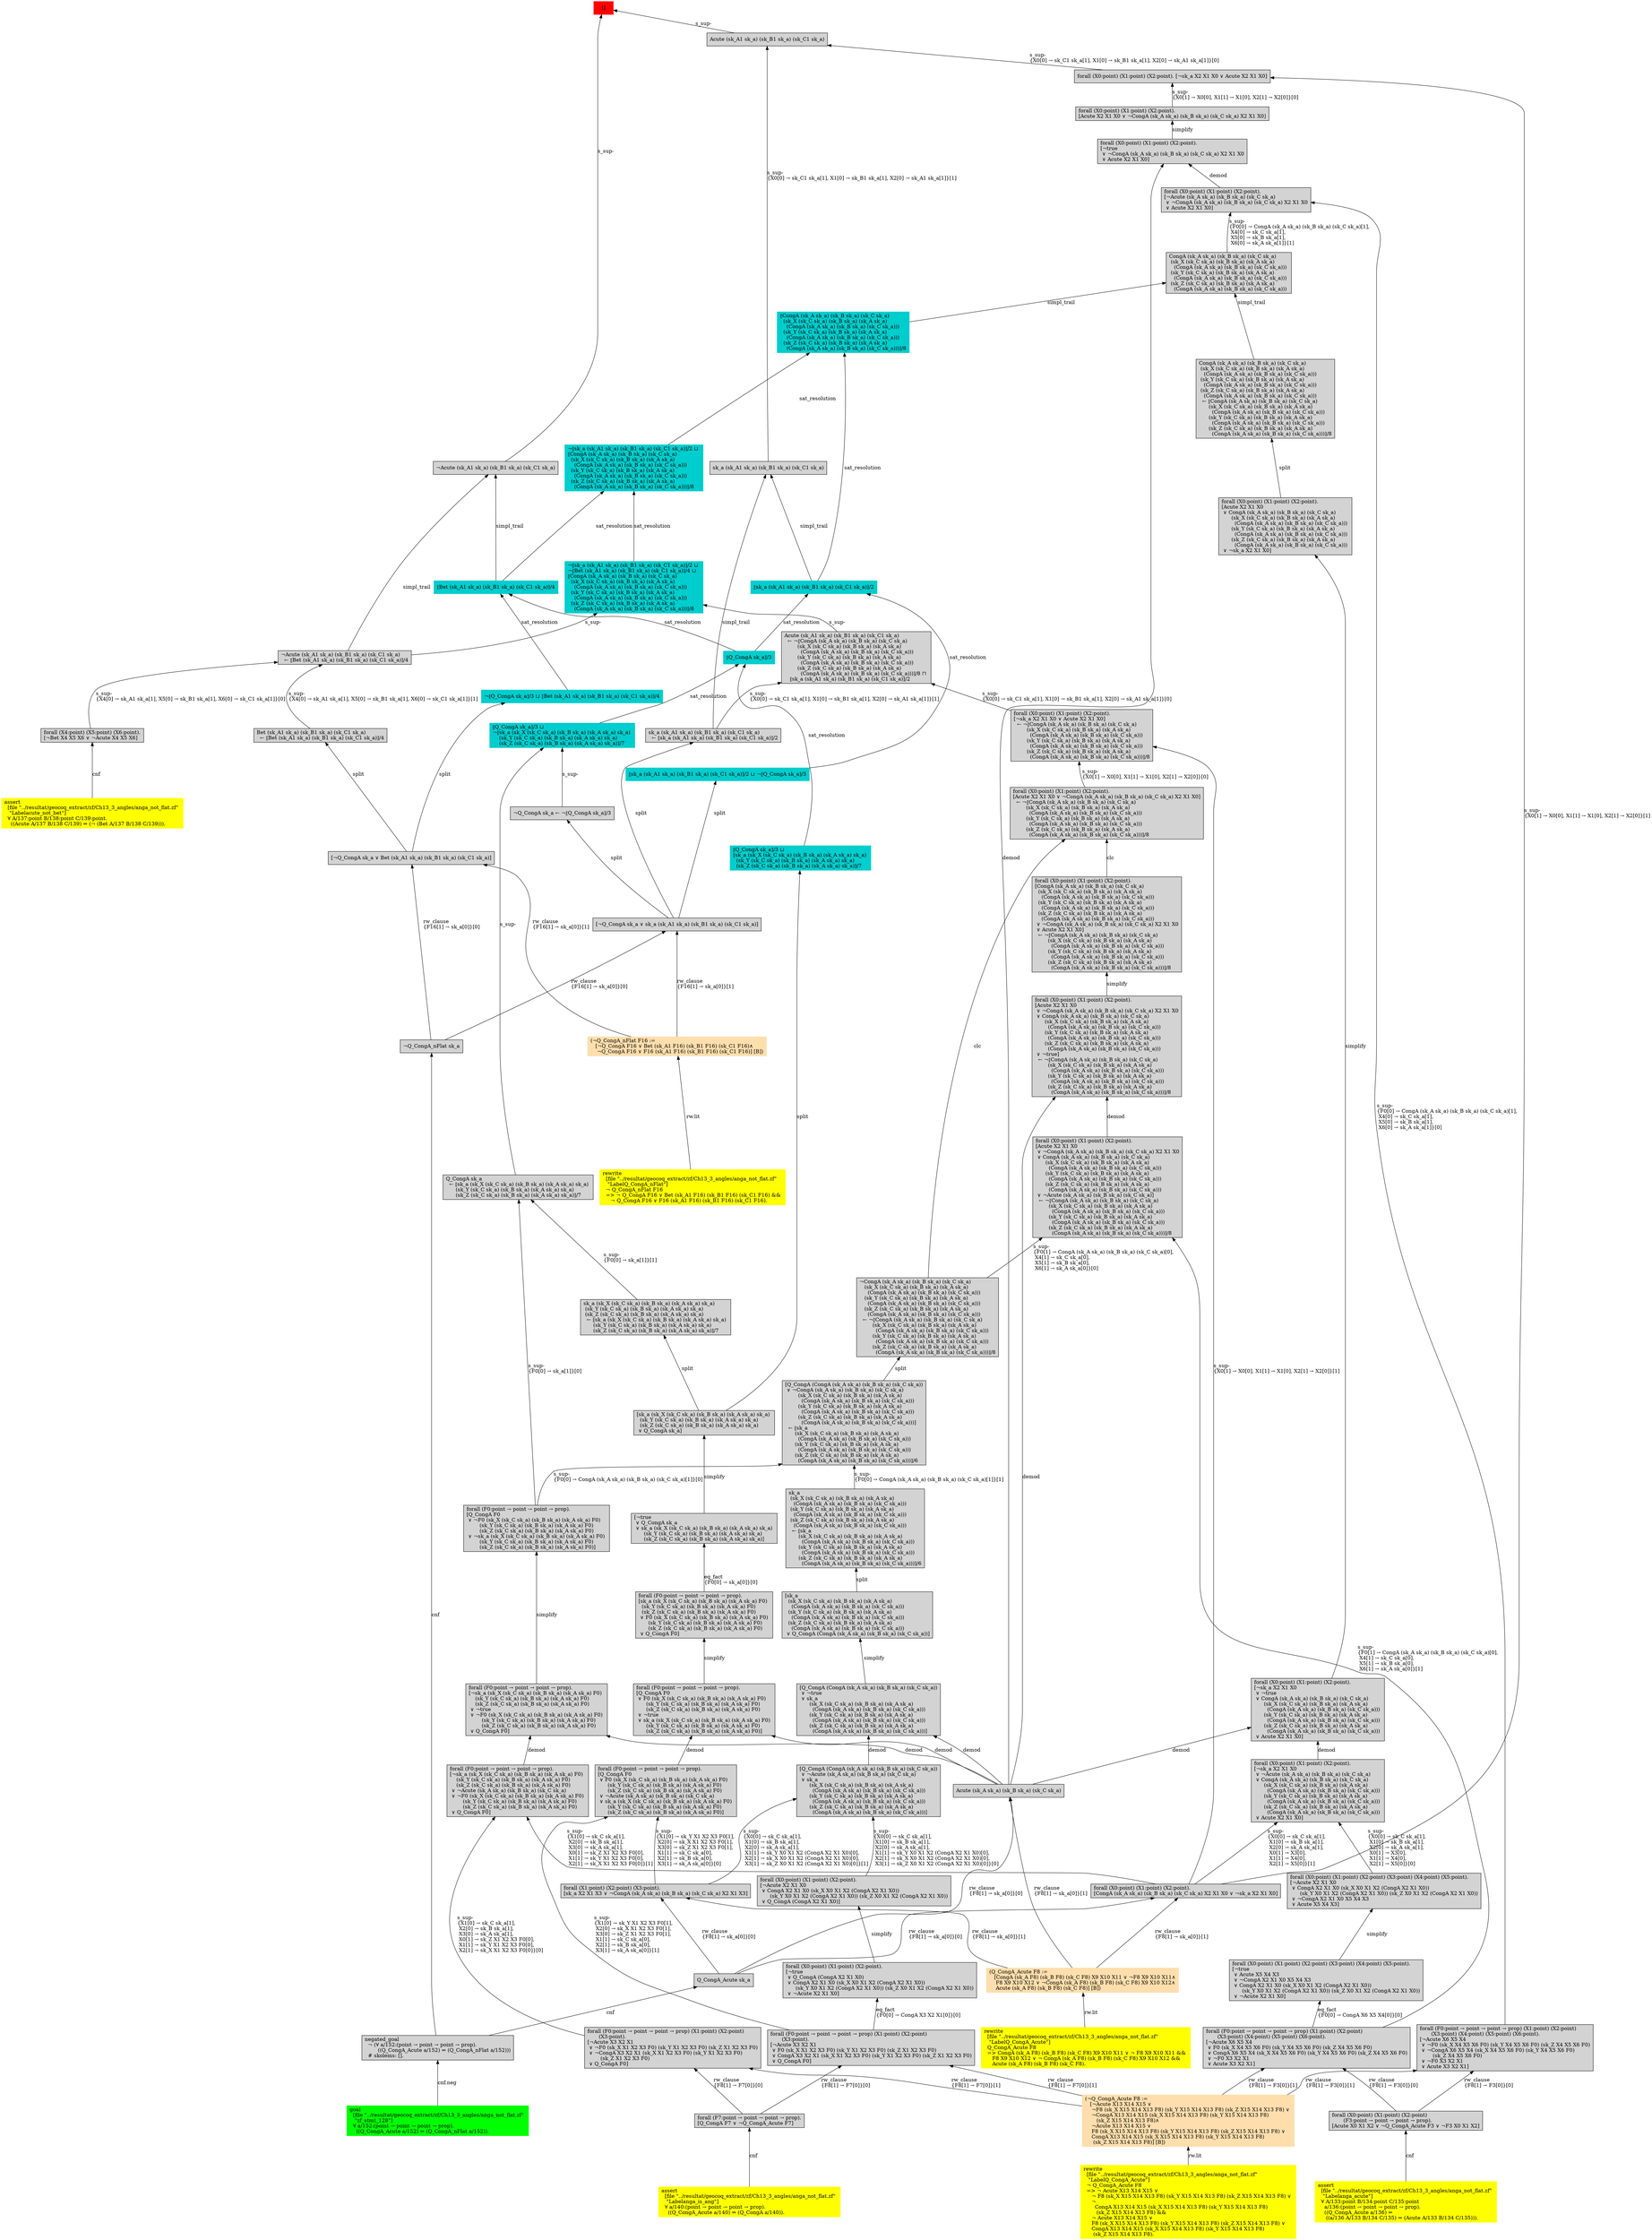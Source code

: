 digraph "unsat_graph" {
  vertex_0 [color=red, label="[]", shape=box, style=filled];
  vertex_0 -> vertex_1 [label="s_sup-\l", dir="back"];
  vertex_1 [shape=box, label="¬Acute (sk_A1 sk_a) (sk_B1 sk_a) (sk_C1 sk_a)\l", style=filled];
  vertex_1 -> vertex_2 [label="simpl_trail", dir="back"];
  vertex_2 [color=cyan3, shape=box, label="⟦Bet (sk_A1 sk_a) (sk_B1 sk_a) (sk_C1 sk_a)⟧/4\l", style=filled];
  vertex_2 -> vertex_3 [label="sat_resolution", dir="back"];
  vertex_3 [color=cyan3, shape=box, label="⟦Q_CongA sk_a⟧/3\l", style=filled];
  vertex_3 -> vertex_4 [label="sat_resolution", dir="back"];
  vertex_4 [color=cyan3, shape=box, label="⟦Q_CongA sk_a⟧/3 ⊔ \l⟦sk_a (sk_X (sk_C sk_a) (sk_B sk_a) (sk_A sk_a) sk_a) \l  (sk_Y (sk_C sk_a) (sk_B sk_a) (sk_A sk_a) sk_a) \l  (sk_Z (sk_C sk_a) (sk_B sk_a) (sk_A sk_a) sk_a)⟧/7\l", style=filled];
  vertex_4 -> vertex_5 [label="split", dir="back"];
  vertex_5 [shape=box, label="[sk_a (sk_X (sk_C sk_a) (sk_B sk_a) (sk_A sk_a) sk_a) \l  (sk_Y (sk_C sk_a) (sk_B sk_a) (sk_A sk_a) sk_a) \l  (sk_Z (sk_C sk_a) (sk_B sk_a) (sk_A sk_a) sk_a)\l ∨ Q_CongA sk_a]\l", style=filled];
  vertex_5 -> vertex_6 [label="simplify", dir="back"];
  vertex_6 [shape=box, label="[¬true\l ∨ Q_CongA sk_a\l ∨ sk_a (sk_X (sk_C sk_a) (sk_B sk_a) (sk_A sk_a) sk_a) \l      (sk_Y (sk_C sk_a) (sk_B sk_a) (sk_A sk_a) sk_a) \l      (sk_Z (sk_C sk_a) (sk_B sk_a) (sk_A sk_a) sk_a)]\l", style=filled];
  vertex_6 -> vertex_7 [label="eq_fact\l\{F0[0] → sk_a[0]\}[0]\l", dir="back"];
  vertex_7 [shape=box, label="forall (F0:point → point → point → prop).\l[sk_a (sk_X (sk_C sk_a) (sk_B sk_a) (sk_A sk_a) F0) \l  (sk_Y (sk_C sk_a) (sk_B sk_a) (sk_A sk_a) F0) \l  (sk_Z (sk_C sk_a) (sk_B sk_a) (sk_A sk_a) F0)\l ∨ F0 (sk_X (sk_C sk_a) (sk_B sk_a) (sk_A sk_a) F0) \l      (sk_Y (sk_C sk_a) (sk_B sk_a) (sk_A sk_a) F0) \l      (sk_Z (sk_C sk_a) (sk_B sk_a) (sk_A sk_a) F0)\l ∨ Q_CongA F0]\l", style=filled];
  vertex_7 -> vertex_8 [label="simplify", dir="back"];
  vertex_8 [shape=box, label="forall (F0:point → point → point → prop).\l[Q_CongA F0\l ∨ F0 (sk_X (sk_C sk_a) (sk_B sk_a) (sk_A sk_a) F0) \l      (sk_Y (sk_C sk_a) (sk_B sk_a) (sk_A sk_a) F0) \l      (sk_Z (sk_C sk_a) (sk_B sk_a) (sk_A sk_a) F0)\l ∨ ¬true\l ∨ sk_a (sk_X (sk_C sk_a) (sk_B sk_a) (sk_A sk_a) F0) \l      (sk_Y (sk_C sk_a) (sk_B sk_a) (sk_A sk_a) F0) \l      (sk_Z (sk_C sk_a) (sk_B sk_a) (sk_A sk_a) F0)]\l", style=filled];
  vertex_8 -> vertex_9 [label="demod", dir="back"];
  vertex_9 [shape=box, label="Acute (sk_A sk_a) (sk_B sk_a) (sk_C sk_a)\l", style=filled];
  vertex_9 -> vertex_10 [label="rw_clause\l\{F8[1] → sk_a[0]\}[1]\l", dir="back"];
  vertex_10 [color=navajowhite, shape=box, label="(Q_CongA_Acute F8 :=\l   [CongA (sk_A F8) (sk_B F8) (sk_C F8) X9 X10 X11 ∨ ¬F8 X9 X10 X11∧\l    F8 X9 X10 X12 ∨ ¬CongA (sk_A F8) (sk_B F8) (sk_C F8) X9 X10 X12∧\l    Acute (sk_A F8) (sk_B F8) (sk_C F8)] [B])\l", style=filled];
  vertex_10 -> vertex_11 [label="rw.lit", dir="back"];
  vertex_11 [color=yellow, shape=box, label="rewrite\l  [file \"../resultat/geocoq_extract/zf/Ch13_3_angles/anga_not_flat.zf\" \l   \"LabelQ_CongA_Acute\"]\l  Q_CongA_Acute F8\l  =\> CongA (sk_A F8) (sk_B F8) (sk_C F8) X9 X10 X11 ∨ ¬ F8 X9 X10 X11 && \l     F8 X9 X10 X12 ∨ ¬ CongA (sk_A F8) (sk_B F8) (sk_C F8) X9 X10 X12 && \l     Acute (sk_A F8) (sk_B F8) (sk_C F8).\l", style=filled];
  vertex_9 -> vertex_12 [label="rw_clause\l\{F8[1] → sk_a[0]\}[0]\l", dir="back"];
  vertex_12 [shape=box, label="Q_CongA_Acute sk_a\l", style=filled];
  vertex_12 -> vertex_13 [label="cnf", dir="back"];
  vertex_13 [shape=box, label="negated_goal\l  ¬ (∀ a/152:(point → point → point → prop).\l        ((Q_CongA_Acute a/152) ⇒ (Q_CongA_nFlat a/152)))\l  # skolems: [].\l", style=filled];
  vertex_13 -> vertex_14 [label="cnf.neg", dir="back"];
  vertex_14 [color=green, shape=box, label="goal\l  [file \"../resultat/geocoq_extract/zf/Ch13_3_angles/anga_not_flat.zf\" \l   \"zf_stmt_128\"]\l  ∀ a/152:(point → point → point → prop).\l    ((Q_CongA_Acute a/152) ⇒ (Q_CongA_nFlat a/152)).\l", style=filled];
  vertex_8 -> vertex_15 [label="demod", dir="back"];
  vertex_15 [shape=box, label="forall (F0:point → point → point → prop).\l[Q_CongA F0\l ∨ F0 (sk_X (sk_C sk_a) (sk_B sk_a) (sk_A sk_a) F0) \l      (sk_Y (sk_C sk_a) (sk_B sk_a) (sk_A sk_a) F0) \l      (sk_Z (sk_C sk_a) (sk_B sk_a) (sk_A sk_a) F0)\l ∨ ¬Acute (sk_A sk_a) (sk_B sk_a) (sk_C sk_a)\l ∨ sk_a (sk_X (sk_C sk_a) (sk_B sk_a) (sk_A sk_a) F0) \l      (sk_Y (sk_C sk_a) (sk_B sk_a) (sk_A sk_a) F0) \l      (sk_Z (sk_C sk_a) (sk_B sk_a) (sk_A sk_a) F0)]\l", style=filled];
  vertex_15 -> vertex_16 [label="s_sup-\l\{X1[0] → sk_Y X1 X2 X3 F0[1], \l X2[0] → sk_X X1 X2 X3 F0[1], \l X3[0] → sk_Z X1 X2 X3 F0[1], \l X1[1] → sk_C sk_a[0], \l X2[1] → sk_B sk_a[0], \l X3[1] → sk_A sk_a[0]\}[0]\l", dir="back"];
  vertex_16 [shape=box, label="forall (X1:point) (X2:point) (X3:point).\l[sk_a X2 X1 X3 ∨ ¬CongA (sk_A sk_a) (sk_B sk_a) (sk_C sk_a) X2 X1 X3]\l", style=filled];
  vertex_16 -> vertex_10 [label="rw_clause\l\{F8[1] → sk_a[0]\}[1]\l", dir="back"];
  vertex_16 -> vertex_12 [label="rw_clause\l\{F8[1] → sk_a[0]\}[0]\l", dir="back"];
  vertex_15 -> vertex_17 [label="s_sup-\l\{X1[0] → sk_Y X1 X2 X3 F0[1], \l X2[0] → sk_X X1 X2 X3 F0[1], \l X3[0] → sk_Z X1 X2 X3 F0[1], \l X1[1] → sk_C sk_a[0], \l X2[1] → sk_B sk_a[0], \l X3[1] → sk_A sk_a[0]\}[1]\l", dir="back"];
  vertex_17 [shape=box, label="forall (F0:point → point → point → prop) (X1:point) (X2:point) \l       (X3:point).\l[¬Acute X3 X2 X1\l ∨ F0 (sk_X X1 X2 X3 F0) (sk_Y X1 X2 X3 F0) (sk_Z X1 X2 X3 F0)\l ∨ CongA X3 X2 X1 (sk_X X1 X2 X3 F0) (sk_Y X1 X2 X3 F0) (sk_Z X1 X2 X3 F0)\l ∨ Q_CongA F0]\l", style=filled];
  vertex_17 -> vertex_18 [label="rw_clause\l\{F8[1] → F7[0]\}[1]\l", dir="back"];
  vertex_18 [color=navajowhite, shape=box, label="(¬Q_CongA_Acute F8 :=\l   [¬Acute X13 X14 X15 ∨ \l    ¬F8 (sk_X X15 X14 X13 F8) (sk_Y X15 X14 X13 F8) (sk_Z X15 X14 X13 F8) ∨ \l    ¬CongA X13 X14 X15 (sk_X X15 X14 X13 F8) (sk_Y X15 X14 X13 F8) \l       (sk_Z X15 X14 X13 F8)∧\l    ¬Acute X13 X14 X15 ∨ \l    F8 (sk_X X15 X14 X13 F8) (sk_Y X15 X14 X13 F8) (sk_Z X15 X14 X13 F8) ∨ \l    CongA X13 X14 X15 (sk_X X15 X14 X13 F8) (sk_Y X15 X14 X13 F8) \l     (sk_Z X15 X14 X13 F8)] [B])\l", style=filled];
  vertex_18 -> vertex_19 [label="rw.lit", dir="back"];
  vertex_19 [color=yellow, shape=box, label="rewrite\l  [file \"../resultat/geocoq_extract/zf/Ch13_3_angles/anga_not_flat.zf\" \l   \"LabelQ_CongA_Acute\"]\l  ¬ Q_CongA_Acute F8\l  =\> ¬ Acute X13 X14 X15 ∨ \l     ¬ F8 (sk_X X15 X14 X13 F8) (sk_Y X15 X14 X13 F8) (sk_Z X15 X14 X13 F8) ∨ \l     ¬\l       CongA X13 X14 X15 (sk_X X15 X14 X13 F8) (sk_Y X15 X14 X13 F8) \l        (sk_Z X15 X14 X13 F8) && \l     ¬ Acute X13 X14 X15 ∨ \l     F8 (sk_X X15 X14 X13 F8) (sk_Y X15 X14 X13 F8) (sk_Z X15 X14 X13 F8) ∨ \l     CongA X13 X14 X15 (sk_X X15 X14 X13 F8) (sk_Y X15 X14 X13 F8) \l      (sk_Z X15 X14 X13 F8).\l", style=filled];
  vertex_17 -> vertex_20 [label="rw_clause\l\{F8[1] → F7[0]\}[0]\l", dir="back"];
  vertex_20 [shape=box, label="forall (F7:point → point → point → prop).\l[Q_CongA F7 ∨ ¬Q_CongA_Acute F7]\l", style=filled];
  vertex_20 -> vertex_21 [label="cnf", dir="back"];
  vertex_21 [color=yellow, shape=box, label="assert\l  [file \"../resultat/geocoq_extract/zf/Ch13_3_angles/anga_not_flat.zf\" \l   \"Labelanga_is_ang\"]\l  ∀ a/140:(point → point → point → prop).\l    ((Q_CongA_Acute a/140) ⇒ (Q_CongA a/140)).\l", style=filled];
  vertex_3 -> vertex_22 [label="sat_resolution", dir="back"];
  vertex_22 [color=cyan3, shape=box, label="⟦Q_CongA sk_a⟧/3 ⊔ \l¬⟦sk_a (sk_X (sk_C sk_a) (sk_B sk_a) (sk_A sk_a) sk_a) \l    (sk_Y (sk_C sk_a) (sk_B sk_a) (sk_A sk_a) sk_a) \l    (sk_Z (sk_C sk_a) (sk_B sk_a) (sk_A sk_a) sk_a)⟧/7\l", style=filled];
  vertex_22 -> vertex_23 [label="s_sup-\l", dir="back"];
  vertex_23 [shape=box, label="¬Q_CongA sk_a ← ¬⟦Q_CongA sk_a⟧/3\l", style=filled];
  vertex_23 -> vertex_24 [label="split", dir="back"];
  vertex_24 [shape=box, label="[¬Q_CongA sk_a ∨ sk_a (sk_A1 sk_a) (sk_B1 sk_a) (sk_C1 sk_a)]\l", style=filled];
  vertex_24 -> vertex_25 [label="rw_clause\l\{F16[1] → sk_a[0]\}[1]\l", dir="back"];
  vertex_25 [color=navajowhite, shape=box, label="(¬Q_CongA_nFlat F16 :=\l   [¬Q_CongA F16 ∨ Bet (sk_A1 F16) (sk_B1 F16) (sk_C1 F16)∧\l    ¬Q_CongA F16 ∨ F16 (sk_A1 F16) (sk_B1 F16) (sk_C1 F16)] [B])\l", style=filled];
  vertex_25 -> vertex_26 [label="rw.lit", dir="back"];
  vertex_26 [color=yellow, shape=box, label="rewrite\l  [file \"../resultat/geocoq_extract/zf/Ch13_3_angles/anga_not_flat.zf\" \l   \"LabelQ_CongA_nFlat\"]\l  ¬ Q_CongA_nFlat F16\l  =\> ¬ Q_CongA F16 ∨ Bet (sk_A1 F16) (sk_B1 F16) (sk_C1 F16) && \l     ¬ Q_CongA F16 ∨ F16 (sk_A1 F16) (sk_B1 F16) (sk_C1 F16).\l", style=filled];
  vertex_24 -> vertex_27 [label="rw_clause\l\{F16[1] → sk_a[0]\}[0]\l", dir="back"];
  vertex_27 [shape=box, label="¬Q_CongA_nFlat sk_a\l", style=filled];
  vertex_27 -> vertex_13 [label="cnf", dir="back"];
  vertex_22 -> vertex_28 [label="s_sup-\l", dir="back"];
  vertex_28 [shape=box, label="Q_CongA sk_a\l  ← ⟦sk_a (sk_X (sk_C sk_a) (sk_B sk_a) (sk_A sk_a) sk_a) \l      (sk_Y (sk_C sk_a) (sk_B sk_a) (sk_A sk_a) sk_a) \l      (sk_Z (sk_C sk_a) (sk_B sk_a) (sk_A sk_a) sk_a)⟧/7\l", style=filled];
  vertex_28 -> vertex_29 [label="s_sup-\l\{F0[0] → sk_a[1]\}[0]\l", dir="back"];
  vertex_29 [shape=box, label="forall (F0:point → point → point → prop).\l[Q_CongA F0\l ∨ ¬F0 (sk_X (sk_C sk_a) (sk_B sk_a) (sk_A sk_a) F0) \l        (sk_Y (sk_C sk_a) (sk_B sk_a) (sk_A sk_a) F0) \l        (sk_Z (sk_C sk_a) (sk_B sk_a) (sk_A sk_a) F0)\l ∨ ¬sk_a (sk_X (sk_C sk_a) (sk_B sk_a) (sk_A sk_a) F0) \l        (sk_Y (sk_C sk_a) (sk_B sk_a) (sk_A sk_a) F0) \l        (sk_Z (sk_C sk_a) (sk_B sk_a) (sk_A sk_a) F0)]\l", style=filled];
  vertex_29 -> vertex_30 [label="simplify", dir="back"];
  vertex_30 [shape=box, label="forall (F0:point → point → point → prop).\l[¬sk_a (sk_X (sk_C sk_a) (sk_B sk_a) (sk_A sk_a) F0) \l    (sk_Y (sk_C sk_a) (sk_B sk_a) (sk_A sk_a) F0) \l    (sk_Z (sk_C sk_a) (sk_B sk_a) (sk_A sk_a) F0)\l ∨ ¬true\l ∨ ¬F0 (sk_X (sk_C sk_a) (sk_B sk_a) (sk_A sk_a) F0) \l        (sk_Y (sk_C sk_a) (sk_B sk_a) (sk_A sk_a) F0) \l        (sk_Z (sk_C sk_a) (sk_B sk_a) (sk_A sk_a) F0)\l ∨ Q_CongA F0]\l", style=filled];
  vertex_30 -> vertex_9 [label="demod", dir="back"];
  vertex_30 -> vertex_31 [label="demod", dir="back"];
  vertex_31 [shape=box, label="forall (F0:point → point → point → prop).\l[¬sk_a (sk_X (sk_C sk_a) (sk_B sk_a) (sk_A sk_a) F0) \l    (sk_Y (sk_C sk_a) (sk_B sk_a) (sk_A sk_a) F0) \l    (sk_Z (sk_C sk_a) (sk_B sk_a) (sk_A sk_a) F0)\l ∨ ¬Acute (sk_A sk_a) (sk_B sk_a) (sk_C sk_a)\l ∨ ¬F0 (sk_X (sk_C sk_a) (sk_B sk_a) (sk_A sk_a) F0) \l        (sk_Y (sk_C sk_a) (sk_B sk_a) (sk_A sk_a) F0) \l        (sk_Z (sk_C sk_a) (sk_B sk_a) (sk_A sk_a) F0)\l ∨ Q_CongA F0]\l", style=filled];
  vertex_31 -> vertex_32 [label="s_sup-\l\{X1[0] → sk_C sk_a[1], \l X2[0] → sk_B sk_a[1], \l X3[0] → sk_A sk_a[1], \l X0[1] → sk_Z X1 X2 X3 F0[0], \l X1[1] → sk_Y X1 X2 X3 F0[0], \l X2[1] → sk_X X1 X2 X3 F0[0]\}[0]\l", dir="back"];
  vertex_32 [shape=box, label="forall (F0:point → point → point → prop) (X1:point) (X2:point) \l       (X3:point).\l[¬Acute X3 X2 X1\l ∨ ¬F0 (sk_X X1 X2 X3 F0) (sk_Y X1 X2 X3 F0) (sk_Z X1 X2 X3 F0)\l ∨ ¬CongA X3 X2 X1 (sk_X X1 X2 X3 F0) (sk_Y X1 X2 X3 F0) \l        (sk_Z X1 X2 X3 F0)\l ∨ Q_CongA F0]\l", style=filled];
  vertex_32 -> vertex_18 [label="rw_clause\l\{F8[1] → F7[0]\}[1]\l", dir="back"];
  vertex_32 -> vertex_20 [label="rw_clause\l\{F8[1] → F7[0]\}[0]\l", dir="back"];
  vertex_31 -> vertex_33 [label="s_sup-\l\{X1[0] → sk_C sk_a[1], \l X2[0] → sk_B sk_a[1], \l X3[0] → sk_A sk_a[1], \l X0[1] → sk_Z X1 X2 X3 F0[0], \l X1[1] → sk_Y X1 X2 X3 F0[0], \l X2[1] → sk_X X1 X2 X3 F0[0]\}[1]\l", dir="back"];
  vertex_33 [shape=box, label="forall (X0:point) (X1:point) (X2:point).\l[CongA (sk_A sk_a) (sk_B sk_a) (sk_C sk_a) X2 X1 X0 ∨ ¬sk_a X2 X1 X0]\l", style=filled];
  vertex_33 -> vertex_10 [label="rw_clause\l\{F8[1] → sk_a[0]\}[1]\l", dir="back"];
  vertex_33 -> vertex_12 [label="rw_clause\l\{F8[1] → sk_a[0]\}[0]\l", dir="back"];
  vertex_28 -> vertex_34 [label="s_sup-\l\{F0[0] → sk_a[1]\}[1]\l", dir="back"];
  vertex_34 [shape=box, label="sk_a (sk_X (sk_C sk_a) (sk_B sk_a) (sk_A sk_a) sk_a) \l (sk_Y (sk_C sk_a) (sk_B sk_a) (sk_A sk_a) sk_a) \l (sk_Z (sk_C sk_a) (sk_B sk_a) (sk_A sk_a) sk_a)\l  ← ⟦sk_a (sk_X (sk_C sk_a) (sk_B sk_a) (sk_A sk_a) sk_a) \l      (sk_Y (sk_C sk_a) (sk_B sk_a) (sk_A sk_a) sk_a) \l      (sk_Z (sk_C sk_a) (sk_B sk_a) (sk_A sk_a) sk_a)⟧/7\l", style=filled];
  vertex_34 -> vertex_5 [label="split", dir="back"];
  vertex_2 -> vertex_35 [label="sat_resolution", dir="back"];
  vertex_35 [color=cyan3, shape=box, label="¬⟦Q_CongA sk_a⟧/3 ⊔ ⟦Bet (sk_A1 sk_a) (sk_B1 sk_a) (sk_C1 sk_a)⟧/4\l", style=filled];
  vertex_35 -> vertex_36 [label="split", dir="back"];
  vertex_36 [shape=box, label="[¬Q_CongA sk_a ∨ Bet (sk_A1 sk_a) (sk_B1 sk_a) (sk_C1 sk_a)]\l", style=filled];
  vertex_36 -> vertex_25 [label="rw_clause\l\{F16[1] → sk_a[0]\}[1]\l", dir="back"];
  vertex_36 -> vertex_27 [label="rw_clause\l\{F16[1] → sk_a[0]\}[0]\l", dir="back"];
  vertex_1 -> vertex_37 [label="simpl_trail", dir="back"];
  vertex_37 [shape=box, label="¬Acute (sk_A1 sk_a) (sk_B1 sk_a) (sk_C1 sk_a)\l  ← ⟦Bet (sk_A1 sk_a) (sk_B1 sk_a) (sk_C1 sk_a)⟧/4\l", style=filled];
  vertex_37 -> vertex_38 [label="s_sup-\l\{X4[0] → sk_A1 sk_a[1], X5[0] → sk_B1 sk_a[1], X6[0] → sk_C1 sk_a[1]\}[0]\l", dir="back"];
  vertex_38 [shape=box, label="forall (X4:point) (X5:point) (X6:point).\l[¬Bet X4 X5 X6 ∨ ¬Acute X4 X5 X6]\l", style=filled];
  vertex_38 -> vertex_39 [label="cnf", dir="back"];
  vertex_39 [color=yellow, shape=box, label="assert\l  [file \"../resultat/geocoq_extract/zf/Ch13_3_angles/anga_not_flat.zf\" \l   \"Labelacute_not_bet\"]\l  ∀ A/137:point B/138:point C/139:point.\l    ((Acute A/137 B/138 C/139) ⇒ (¬ (Bet A/137 B/138 C/139))).\l", style=filled];
  vertex_37 -> vertex_40 [label="s_sup-\l\{X4[0] → sk_A1 sk_a[1], X5[0] → sk_B1 sk_a[1], X6[0] → sk_C1 sk_a[1]\}[1]\l", dir="back"];
  vertex_40 [shape=box, label="Bet (sk_A1 sk_a) (sk_B1 sk_a) (sk_C1 sk_a)\l  ← ⟦Bet (sk_A1 sk_a) (sk_B1 sk_a) (sk_C1 sk_a)⟧/4\l", style=filled];
  vertex_40 -> vertex_36 [label="split", dir="back"];
  vertex_0 -> vertex_41 [label="s_sup-\l", dir="back"];
  vertex_41 [shape=box, label="Acute (sk_A1 sk_a) (sk_B1 sk_a) (sk_C1 sk_a)\l", style=filled];
  vertex_41 -> vertex_42 [label="s_sup-\l\{X0[0] → sk_C1 sk_a[1], X1[0] → sk_B1 sk_a[1], X2[0] → sk_A1 sk_a[1]\}[0]\l", dir="back"];
  vertex_42 [shape=box, label="forall (X0:point) (X1:point) (X2:point). [¬sk_a X2 X1 X0 ∨ Acute X2 X1 X0]\l", style=filled];
  vertex_42 -> vertex_43 [label="s_sup-\l\{X0[1] → X0[0], X1[1] → X1[0], X2[1] → X2[0]\}[0]\l", dir="back"];
  vertex_43 [shape=box, label="forall (X0:point) (X1:point) (X2:point).\l[Acute X2 X1 X0 ∨ ¬CongA (sk_A sk_a) (sk_B sk_a) (sk_C sk_a) X2 X1 X0]\l", style=filled];
  vertex_43 -> vertex_44 [label="simplify", dir="back"];
  vertex_44 [shape=box, label="forall (X0:point) (X1:point) (X2:point).\l[¬true\l ∨ ¬CongA (sk_A sk_a) (sk_B sk_a) (sk_C sk_a) X2 X1 X0\l ∨ Acute X2 X1 X0]\l", style=filled];
  vertex_44 -> vertex_9 [label="demod", dir="back"];
  vertex_44 -> vertex_45 [label="demod", dir="back"];
  vertex_45 [shape=box, label="forall (X0:point) (X1:point) (X2:point).\l[¬Acute (sk_A sk_a) (sk_B sk_a) (sk_C sk_a)\l ∨ ¬CongA (sk_A sk_a) (sk_B sk_a) (sk_C sk_a) X2 X1 X0\l ∨ Acute X2 X1 X0]\l", style=filled];
  vertex_45 -> vertex_46 [label="s_sup-\l\{F0[0] → CongA (sk_A sk_a) (sk_B sk_a) (sk_C sk_a)[1], \l X4[0] → sk_C sk_a[1], \l X5[0] → sk_B sk_a[1], \l X6[0] → sk_A sk_a[1]\}[0]\l", dir="back"];
  vertex_46 [shape=box, label="forall (F0:point → point → point → prop) (X1:point) (X2:point) \l       (X3:point) (X4:point) (X5:point) (X6:point).\l[¬Acute X6 X5 X4\l ∨ ¬F0 (sk_X X4 X5 X6 F0) (sk_Y X4 X5 X6 F0) (sk_Z X4 X5 X6 F0)\l ∨ ¬CongA X6 X5 X4 (sk_X X4 X5 X6 F0) (sk_Y X4 X5 X6 F0) \l        (sk_Z X4 X5 X6 F0)\l ∨ ¬F0 X3 X2 X1\l ∨ Acute X3 X2 X1]\l", style=filled];
  vertex_46 -> vertex_18 [label="rw_clause\l\{F8[1] → F3[0]\}[1]\l", dir="back"];
  vertex_46 -> vertex_47 [label="rw_clause\l\{F8[1] → F3[0]\}[0]\l", dir="back"];
  vertex_47 [shape=box, label="forall (X0:point) (X1:point) (X2:point) \l       (F3:point → point → point → prop).\l[Acute X0 X1 X2 ∨ ¬Q_CongA_Acute F3 ∨ ¬F3 X0 X1 X2]\l", style=filled];
  vertex_47 -> vertex_48 [label="cnf", dir="back"];
  vertex_48 [color=yellow, shape=box, label="assert\l  [file \"../resultat/geocoq_extract/zf/Ch13_3_angles/anga_not_flat.zf\" \l   \"Labelanga_acute\"]\l  ∀ A/133:point B/134:point C/135:point \l    a/136:(point → point → point → prop).\l    ((Q_CongA_Acute a/136) ⇒\l     ((a/136 A/133 B/134 C/135) ⇒ (Acute A/133 B/134 C/135))).\l", style=filled];
  vertex_45 -> vertex_49 [label="s_sup-\l\{F0[0] → CongA (sk_A sk_a) (sk_B sk_a) (sk_C sk_a)[1], \l X4[0] → sk_C sk_a[1], \l X5[0] → sk_B sk_a[1], \l X6[0] → sk_A sk_a[1]\}[1]\l", dir="back"];
  vertex_49 [shape=box, label="CongA (sk_A sk_a) (sk_B sk_a) (sk_C sk_a) \l (sk_X (sk_C sk_a) (sk_B sk_a) (sk_A sk_a) \l   (CongA (sk_A sk_a) (sk_B sk_a) (sk_C sk_a))) \l (sk_Y (sk_C sk_a) (sk_B sk_a) (sk_A sk_a) \l   (CongA (sk_A sk_a) (sk_B sk_a) (sk_C sk_a))) \l (sk_Z (sk_C sk_a) (sk_B sk_a) (sk_A sk_a) \l   (CongA (sk_A sk_a) (sk_B sk_a) (sk_C sk_a)))\l", style=filled];
  vertex_49 -> vertex_50 [label="simpl_trail", dir="back"];
  vertex_50 [color=cyan3, shape=box, label="⟦CongA (sk_A sk_a) (sk_B sk_a) (sk_C sk_a) \l  (sk_X (sk_C sk_a) (sk_B sk_a) (sk_A sk_a) \l    (CongA (sk_A sk_a) (sk_B sk_a) (sk_C sk_a))) \l  (sk_Y (sk_C sk_a) (sk_B sk_a) (sk_A sk_a) \l    (CongA (sk_A sk_a) (sk_B sk_a) (sk_C sk_a))) \l  (sk_Z (sk_C sk_a) (sk_B sk_a) (sk_A sk_a) \l    (CongA (sk_A sk_a) (sk_B sk_a) (sk_C sk_a)))⟧/8\l", style=filled];
  vertex_50 -> vertex_51 [label="sat_resolution", dir="back"];
  vertex_51 [color=cyan3, shape=box, label="⟦sk_a (sk_A1 sk_a) (sk_B1 sk_a) (sk_C1 sk_a)⟧/2\l", style=filled];
  vertex_51 -> vertex_3 [label="sat_resolution", dir="back"];
  vertex_51 -> vertex_52 [label="sat_resolution", dir="back"];
  vertex_52 [color=cyan3, shape=box, label="⟦sk_a (sk_A1 sk_a) (sk_B1 sk_a) (sk_C1 sk_a)⟧/2 ⊔ ¬⟦Q_CongA sk_a⟧/3\l", style=filled];
  vertex_52 -> vertex_24 [label="split", dir="back"];
  vertex_50 -> vertex_53 [label="sat_resolution", dir="back"];
  vertex_53 [color=cyan3, shape=box, label="¬⟦sk_a (sk_A1 sk_a) (sk_B1 sk_a) (sk_C1 sk_a)⟧/2 ⊔ \l⟦CongA (sk_A sk_a) (sk_B sk_a) (sk_C sk_a) \l  (sk_X (sk_C sk_a) (sk_B sk_a) (sk_A sk_a) \l    (CongA (sk_A sk_a) (sk_B sk_a) (sk_C sk_a))) \l  (sk_Y (sk_C sk_a) (sk_B sk_a) (sk_A sk_a) \l    (CongA (sk_A sk_a) (sk_B sk_a) (sk_C sk_a))) \l  (sk_Z (sk_C sk_a) (sk_B sk_a) (sk_A sk_a) \l    (CongA (sk_A sk_a) (sk_B sk_a) (sk_C sk_a)))⟧/8\l", style=filled];
  vertex_53 -> vertex_2 [label="sat_resolution", dir="back"];
  vertex_53 -> vertex_54 [label="sat_resolution", dir="back"];
  vertex_54 [color=cyan3, shape=box, label="¬⟦sk_a (sk_A1 sk_a) (sk_B1 sk_a) (sk_C1 sk_a)⟧/2 ⊔ \l¬⟦Bet (sk_A1 sk_a) (sk_B1 sk_a) (sk_C1 sk_a)⟧/4 ⊔ \l⟦CongA (sk_A sk_a) (sk_B sk_a) (sk_C sk_a) \l  (sk_X (sk_C sk_a) (sk_B sk_a) (sk_A sk_a) \l    (CongA (sk_A sk_a) (sk_B sk_a) (sk_C sk_a))) \l  (sk_Y (sk_C sk_a) (sk_B sk_a) (sk_A sk_a) \l    (CongA (sk_A sk_a) (sk_B sk_a) (sk_C sk_a))) \l  (sk_Z (sk_C sk_a) (sk_B sk_a) (sk_A sk_a) \l    (CongA (sk_A sk_a) (sk_B sk_a) (sk_C sk_a)))⟧/8\l", style=filled];
  vertex_54 -> vertex_37 [label="s_sup-\l", dir="back"];
  vertex_54 -> vertex_55 [label="s_sup-\l", dir="back"];
  vertex_55 [shape=box, label="Acute (sk_A1 sk_a) (sk_B1 sk_a) (sk_C1 sk_a)\l  ← ¬⟦CongA (sk_A sk_a) (sk_B sk_a) (sk_C sk_a) \l        (sk_X (sk_C sk_a) (sk_B sk_a) (sk_A sk_a) \l          (CongA (sk_A sk_a) (sk_B sk_a) (sk_C sk_a))) \l        (sk_Y (sk_C sk_a) (sk_B sk_a) (sk_A sk_a) \l          (CongA (sk_A sk_a) (sk_B sk_a) (sk_C sk_a))) \l        (sk_Z (sk_C sk_a) (sk_B sk_a) (sk_A sk_a) \l          (CongA (sk_A sk_a) (sk_B sk_a) (sk_C sk_a)))⟧/8 ⊓ \l    ⟦sk_a (sk_A1 sk_a) (sk_B1 sk_a) (sk_C1 sk_a)⟧/2\l", style=filled];
  vertex_55 -> vertex_56 [label="s_sup-\l\{X0[0] → sk_C1 sk_a[1], X1[0] → sk_B1 sk_a[1], X2[0] → sk_A1 sk_a[1]\}[0]\l", dir="back"];
  vertex_56 [shape=box, label="forall (X0:point) (X1:point) (X2:point).\l[¬sk_a X2 X1 X0 ∨ Acute X2 X1 X0]\l  ← ¬⟦CongA (sk_A sk_a) (sk_B sk_a) (sk_C sk_a) \l        (sk_X (sk_C sk_a) (sk_B sk_a) (sk_A sk_a) \l          (CongA (sk_A sk_a) (sk_B sk_a) (sk_C sk_a))) \l        (sk_Y (sk_C sk_a) (sk_B sk_a) (sk_A sk_a) \l          (CongA (sk_A sk_a) (sk_B sk_a) (sk_C sk_a))) \l        (sk_Z (sk_C sk_a) (sk_B sk_a) (sk_A sk_a) \l          (CongA (sk_A sk_a) (sk_B sk_a) (sk_C sk_a)))⟧/8\l", style=filled];
  vertex_56 -> vertex_57 [label="s_sup-\l\{X0[1] → X0[0], X1[1] → X1[0], X2[1] → X2[0]\}[0]\l", dir="back"];
  vertex_57 [shape=box, label="forall (X0:point) (X1:point) (X2:point).\l[Acute X2 X1 X0 ∨ ¬CongA (sk_A sk_a) (sk_B sk_a) (sk_C sk_a) X2 X1 X0]\l  ← ¬⟦CongA (sk_A sk_a) (sk_B sk_a) (sk_C sk_a) \l        (sk_X (sk_C sk_a) (sk_B sk_a) (sk_A sk_a) \l          (CongA (sk_A sk_a) (sk_B sk_a) (sk_C sk_a))) \l        (sk_Y (sk_C sk_a) (sk_B sk_a) (sk_A sk_a) \l          (CongA (sk_A sk_a) (sk_B sk_a) (sk_C sk_a))) \l        (sk_Z (sk_C sk_a) (sk_B sk_a) (sk_A sk_a) \l          (CongA (sk_A sk_a) (sk_B sk_a) (sk_C sk_a)))⟧/8\l", style=filled];
  vertex_57 -> vertex_58 [label="clc", dir="back"];
  vertex_58 [shape=box, label="¬CongA (sk_A sk_a) (sk_B sk_a) (sk_C sk_a) \l   (sk_X (sk_C sk_a) (sk_B sk_a) (sk_A sk_a) \l     (CongA (sk_A sk_a) (sk_B sk_a) (sk_C sk_a))) \l   (sk_Y (sk_C sk_a) (sk_B sk_a) (sk_A sk_a) \l     (CongA (sk_A sk_a) (sk_B sk_a) (sk_C sk_a))) \l   (sk_Z (sk_C sk_a) (sk_B sk_a) (sk_A sk_a) \l     (CongA (sk_A sk_a) (sk_B sk_a) (sk_C sk_a)))\l  ← ¬⟦CongA (sk_A sk_a) (sk_B sk_a) (sk_C sk_a) \l        (sk_X (sk_C sk_a) (sk_B sk_a) (sk_A sk_a) \l          (CongA (sk_A sk_a) (sk_B sk_a) (sk_C sk_a))) \l        (sk_Y (sk_C sk_a) (sk_B sk_a) (sk_A sk_a) \l          (CongA (sk_A sk_a) (sk_B sk_a) (sk_C sk_a))) \l        (sk_Z (sk_C sk_a) (sk_B sk_a) (sk_A sk_a) \l          (CongA (sk_A sk_a) (sk_B sk_a) (sk_C sk_a)))⟧/8\l", style=filled];
  vertex_58 -> vertex_59 [label="split", dir="back"];
  vertex_59 [shape=box, label="[Q_CongA (CongA (sk_A sk_a) (sk_B sk_a) (sk_C sk_a))\l ∨ ¬CongA (sk_A sk_a) (sk_B sk_a) (sk_C sk_a) \l        (sk_X (sk_C sk_a) (sk_B sk_a) (sk_A sk_a) \l          (CongA (sk_A sk_a) (sk_B sk_a) (sk_C sk_a))) \l        (sk_Y (sk_C sk_a) (sk_B sk_a) (sk_A sk_a) \l          (CongA (sk_A sk_a) (sk_B sk_a) (sk_C sk_a))) \l        (sk_Z (sk_C sk_a) (sk_B sk_a) (sk_A sk_a) \l          (CongA (sk_A sk_a) (sk_B sk_a) (sk_C sk_a)))]\l  ← ⟦sk_a\l      (sk_X (sk_C sk_a) (sk_B sk_a) (sk_A sk_a) \l        (CongA (sk_A sk_a) (sk_B sk_a) (sk_C sk_a))) \l      (sk_Y (sk_C sk_a) (sk_B sk_a) (sk_A sk_a) \l        (CongA (sk_A sk_a) (sk_B sk_a) (sk_C sk_a))) \l      (sk_Z (sk_C sk_a) (sk_B sk_a) (sk_A sk_a) \l        (CongA (sk_A sk_a) (sk_B sk_a) (sk_C sk_a)))⟧/6\l", style=filled];
  vertex_59 -> vertex_29 [label="s_sup-\l\{F0[0] → CongA (sk_A sk_a) (sk_B sk_a) (sk_C sk_a)[1]\}[0]\l", dir="back"];
  vertex_59 -> vertex_60 [label="s_sup-\l\{F0[0] → CongA (sk_A sk_a) (sk_B sk_a) (sk_C sk_a)[1]\}[1]\l", dir="back"];
  vertex_60 [shape=box, label="sk_a\l (sk_X (sk_C sk_a) (sk_B sk_a) (sk_A sk_a) \l   (CongA (sk_A sk_a) (sk_B sk_a) (sk_C sk_a))) \l (sk_Y (sk_C sk_a) (sk_B sk_a) (sk_A sk_a) \l   (CongA (sk_A sk_a) (sk_B sk_a) (sk_C sk_a))) \l (sk_Z (sk_C sk_a) (sk_B sk_a) (sk_A sk_a) \l   (CongA (sk_A sk_a) (sk_B sk_a) (sk_C sk_a)))\l  ← ⟦sk_a\l      (sk_X (sk_C sk_a) (sk_B sk_a) (sk_A sk_a) \l        (CongA (sk_A sk_a) (sk_B sk_a) (sk_C sk_a))) \l      (sk_Y (sk_C sk_a) (sk_B sk_a) (sk_A sk_a) \l        (CongA (sk_A sk_a) (sk_B sk_a) (sk_C sk_a))) \l      (sk_Z (sk_C sk_a) (sk_B sk_a) (sk_A sk_a) \l        (CongA (sk_A sk_a) (sk_B sk_a) (sk_C sk_a)))⟧/6\l", style=filled];
  vertex_60 -> vertex_61 [label="split", dir="back"];
  vertex_61 [shape=box, label="[sk_a\l  (sk_X (sk_C sk_a) (sk_B sk_a) (sk_A sk_a) \l    (CongA (sk_A sk_a) (sk_B sk_a) (sk_C sk_a))) \l  (sk_Y (sk_C sk_a) (sk_B sk_a) (sk_A sk_a) \l    (CongA (sk_A sk_a) (sk_B sk_a) (sk_C sk_a))) \l  (sk_Z (sk_C sk_a) (sk_B sk_a) (sk_A sk_a) \l    (CongA (sk_A sk_a) (sk_B sk_a) (sk_C sk_a)))\l ∨ Q_CongA (CongA (sk_A sk_a) (sk_B sk_a) (sk_C sk_a))]\l", style=filled];
  vertex_61 -> vertex_62 [label="simplify", dir="back"];
  vertex_62 [shape=box, label="[Q_CongA (CongA (sk_A sk_a) (sk_B sk_a) (sk_C sk_a))\l ∨ ¬true\l ∨ sk_a\l      (sk_X (sk_C sk_a) (sk_B sk_a) (sk_A sk_a) \l        (CongA (sk_A sk_a) (sk_B sk_a) (sk_C sk_a))) \l      (sk_Y (sk_C sk_a) (sk_B sk_a) (sk_A sk_a) \l        (CongA (sk_A sk_a) (sk_B sk_a) (sk_C sk_a))) \l      (sk_Z (sk_C sk_a) (sk_B sk_a) (sk_A sk_a) \l        (CongA (sk_A sk_a) (sk_B sk_a) (sk_C sk_a)))]\l", style=filled];
  vertex_62 -> vertex_9 [label="demod", dir="back"];
  vertex_62 -> vertex_63 [label="demod", dir="back"];
  vertex_63 [shape=box, label="[Q_CongA (CongA (sk_A sk_a) (sk_B sk_a) (sk_C sk_a))\l ∨ ¬Acute (sk_A sk_a) (sk_B sk_a) (sk_C sk_a)\l ∨ sk_a\l      (sk_X (sk_C sk_a) (sk_B sk_a) (sk_A sk_a) \l        (CongA (sk_A sk_a) (sk_B sk_a) (sk_C sk_a))) \l      (sk_Y (sk_C sk_a) (sk_B sk_a) (sk_A sk_a) \l        (CongA (sk_A sk_a) (sk_B sk_a) (sk_C sk_a))) \l      (sk_Z (sk_C sk_a) (sk_B sk_a) (sk_A sk_a) \l        (CongA (sk_A sk_a) (sk_B sk_a) (sk_C sk_a)))]\l", style=filled];
  vertex_63 -> vertex_16 [label="s_sup-\l\{X0[0] → sk_C sk_a[1], \l X1[0] → sk_B sk_a[1], \l X2[0] → sk_A sk_a[1], \l X1[1] → sk_Y X0 X1 X2 (CongA X2 X1 X0)[0], \l X2[1] → sk_X X0 X1 X2 (CongA X2 X1 X0)[0], \l X3[1] → sk_Z X0 X1 X2 (CongA X2 X1 X0)[0]\}[1]\l", dir="back"];
  vertex_63 -> vertex_64 [label="s_sup-\l\{X0[0] → sk_C sk_a[1], \l X1[0] → sk_B sk_a[1], \l X2[0] → sk_A sk_a[1], \l X1[1] → sk_Y X0 X1 X2 (CongA X2 X1 X0)[0], \l X2[1] → sk_X X0 X1 X2 (CongA X2 X1 X0)[0], \l X3[1] → sk_Z X0 X1 X2 (CongA X2 X1 X0)[0]\}[0]\l", dir="back"];
  vertex_64 [shape=box, label="forall (X0:point) (X1:point) (X2:point).\l[¬Acute X2 X1 X0\l ∨ CongA X2 X1 X0 (sk_X X0 X1 X2 (CongA X2 X1 X0)) \l      (sk_Y X0 X1 X2 (CongA X2 X1 X0)) (sk_Z X0 X1 X2 (CongA X2 X1 X0))\l ∨ Q_CongA (CongA X2 X1 X0)]\l", style=filled];
  vertex_64 -> vertex_65 [label="simplify", dir="back"];
  vertex_65 [shape=box, label="forall (X0:point) (X1:point) (X2:point).\l[¬true\l ∨ Q_CongA (CongA X2 X1 X0)\l ∨ CongA X2 X1 X0 (sk_X X0 X1 X2 (CongA X2 X1 X0)) \l      (sk_Y X0 X1 X2 (CongA X2 X1 X0)) (sk_Z X0 X1 X2 (CongA X2 X1 X0))\l ∨ ¬Acute X2 X1 X0]\l", style=filled];
  vertex_65 -> vertex_17 [label="eq_fact\l\{F0[0] → CongA X3 X2 X1[0]\}[0]\l", dir="back"];
  vertex_57 -> vertex_66 [label="clc", dir="back"];
  vertex_66 [shape=box, label="forall (X0:point) (X1:point) (X2:point).\l[CongA (sk_A sk_a) (sk_B sk_a) (sk_C sk_a) \l  (sk_X (sk_C sk_a) (sk_B sk_a) (sk_A sk_a) \l    (CongA (sk_A sk_a) (sk_B sk_a) (sk_C sk_a))) \l  (sk_Y (sk_C sk_a) (sk_B sk_a) (sk_A sk_a) \l    (CongA (sk_A sk_a) (sk_B sk_a) (sk_C sk_a))) \l  (sk_Z (sk_C sk_a) (sk_B sk_a) (sk_A sk_a) \l    (CongA (sk_A sk_a) (sk_B sk_a) (sk_C sk_a)))\l ∨ ¬CongA (sk_A sk_a) (sk_B sk_a) (sk_C sk_a) X2 X1 X0\l ∨ Acute X2 X1 X0]\l  ← ¬⟦CongA (sk_A sk_a) (sk_B sk_a) (sk_C sk_a) \l        (sk_X (sk_C sk_a) (sk_B sk_a) (sk_A sk_a) \l          (CongA (sk_A sk_a) (sk_B sk_a) (sk_C sk_a))) \l        (sk_Y (sk_C sk_a) (sk_B sk_a) (sk_A sk_a) \l          (CongA (sk_A sk_a) (sk_B sk_a) (sk_C sk_a))) \l        (sk_Z (sk_C sk_a) (sk_B sk_a) (sk_A sk_a) \l          (CongA (sk_A sk_a) (sk_B sk_a) (sk_C sk_a)))⟧/8\l", style=filled];
  vertex_66 -> vertex_67 [label="simplify", dir="back"];
  vertex_67 [shape=box, label="forall (X0:point) (X1:point) (X2:point).\l[Acute X2 X1 X0\l ∨ ¬CongA (sk_A sk_a) (sk_B sk_a) (sk_C sk_a) X2 X1 X0\l ∨ CongA (sk_A sk_a) (sk_B sk_a) (sk_C sk_a) \l      (sk_X (sk_C sk_a) (sk_B sk_a) (sk_A sk_a) \l        (CongA (sk_A sk_a) (sk_B sk_a) (sk_C sk_a))) \l      (sk_Y (sk_C sk_a) (sk_B sk_a) (sk_A sk_a) \l        (CongA (sk_A sk_a) (sk_B sk_a) (sk_C sk_a))) \l      (sk_Z (sk_C sk_a) (sk_B sk_a) (sk_A sk_a) \l        (CongA (sk_A sk_a) (sk_B sk_a) (sk_C sk_a)))\l ∨ ¬true]\l  ← ¬⟦CongA (sk_A sk_a) (sk_B sk_a) (sk_C sk_a) \l        (sk_X (sk_C sk_a) (sk_B sk_a) (sk_A sk_a) \l          (CongA (sk_A sk_a) (sk_B sk_a) (sk_C sk_a))) \l        (sk_Y (sk_C sk_a) (sk_B sk_a) (sk_A sk_a) \l          (CongA (sk_A sk_a) (sk_B sk_a) (sk_C sk_a))) \l        (sk_Z (sk_C sk_a) (sk_B sk_a) (sk_A sk_a) \l          (CongA (sk_A sk_a) (sk_B sk_a) (sk_C sk_a)))⟧/8\l", style=filled];
  vertex_67 -> vertex_9 [label="demod", dir="back"];
  vertex_67 -> vertex_68 [label="demod", dir="back"];
  vertex_68 [shape=box, label="forall (X0:point) (X1:point) (X2:point).\l[Acute X2 X1 X0\l ∨ ¬CongA (sk_A sk_a) (sk_B sk_a) (sk_C sk_a) X2 X1 X0\l ∨ CongA (sk_A sk_a) (sk_B sk_a) (sk_C sk_a) \l      (sk_X (sk_C sk_a) (sk_B sk_a) (sk_A sk_a) \l        (CongA (sk_A sk_a) (sk_B sk_a) (sk_C sk_a))) \l      (sk_Y (sk_C sk_a) (sk_B sk_a) (sk_A sk_a) \l        (CongA (sk_A sk_a) (sk_B sk_a) (sk_C sk_a))) \l      (sk_Z (sk_C sk_a) (sk_B sk_a) (sk_A sk_a) \l        (CongA (sk_A sk_a) (sk_B sk_a) (sk_C sk_a)))\l ∨ ¬Acute (sk_A sk_a) (sk_B sk_a) (sk_C sk_a)]\l  ← ¬⟦CongA (sk_A sk_a) (sk_B sk_a) (sk_C sk_a) \l        (sk_X (sk_C sk_a) (sk_B sk_a) (sk_A sk_a) \l          (CongA (sk_A sk_a) (sk_B sk_a) (sk_C sk_a))) \l        (sk_Y (sk_C sk_a) (sk_B sk_a) (sk_A sk_a) \l          (CongA (sk_A sk_a) (sk_B sk_a) (sk_C sk_a))) \l        (sk_Z (sk_C sk_a) (sk_B sk_a) (sk_A sk_a) \l          (CongA (sk_A sk_a) (sk_B sk_a) (sk_C sk_a)))⟧/8\l", style=filled];
  vertex_68 -> vertex_58 [label="s_sup-\l\{F0[1] → CongA (sk_A sk_a) (sk_B sk_a) (sk_C sk_a)[0], \l X4[1] → sk_C sk_a[0], \l X5[1] → sk_B sk_a[0], \l X6[1] → sk_A sk_a[0]\}[0]\l", dir="back"];
  vertex_68 -> vertex_69 [label="s_sup-\l\{F0[1] → CongA (sk_A sk_a) (sk_B sk_a) (sk_C sk_a)[0], \l X4[1] → sk_C sk_a[0], \l X5[1] → sk_B sk_a[0], \l X6[1] → sk_A sk_a[0]\}[1]\l", dir="back"];
  vertex_69 [shape=box, label="forall (F0:point → point → point → prop) (X1:point) (X2:point) \l       (X3:point) (X4:point) (X5:point) (X6:point).\l[¬Acute X6 X5 X4\l ∨ F0 (sk_X X4 X5 X6 F0) (sk_Y X4 X5 X6 F0) (sk_Z X4 X5 X6 F0)\l ∨ CongA X6 X5 X4 (sk_X X4 X5 X6 F0) (sk_Y X4 X5 X6 F0) (sk_Z X4 X5 X6 F0)\l ∨ ¬F0 X3 X2 X1\l ∨ Acute X3 X2 X1]\l", style=filled];
  vertex_69 -> vertex_18 [label="rw_clause\l\{F8[1] → F3[0]\}[1]\l", dir="back"];
  vertex_69 -> vertex_47 [label="rw_clause\l\{F8[1] → F3[0]\}[0]\l", dir="back"];
  vertex_56 -> vertex_33 [label="s_sup-\l\{X0[1] → X0[0], X1[1] → X1[0], X2[1] → X2[0]\}[1]\l", dir="back"];
  vertex_55 -> vertex_70 [label="s_sup-\l\{X0[0] → sk_C1 sk_a[1], X1[0] → sk_B1 sk_a[1], X2[0] → sk_A1 sk_a[1]\}[1]\l", dir="back"];
  vertex_70 [shape=box, label="sk_a (sk_A1 sk_a) (sk_B1 sk_a) (sk_C1 sk_a)\l  ← ⟦sk_a (sk_A1 sk_a) (sk_B1 sk_a) (sk_C1 sk_a)⟧/2\l", style=filled];
  vertex_70 -> vertex_24 [label="split", dir="back"];
  vertex_49 -> vertex_71 [label="simpl_trail", dir="back"];
  vertex_71 [shape=box, label="CongA (sk_A sk_a) (sk_B sk_a) (sk_C sk_a) \l (sk_X (sk_C sk_a) (sk_B sk_a) (sk_A sk_a) \l   (CongA (sk_A sk_a) (sk_B sk_a) (sk_C sk_a))) \l (sk_Y (sk_C sk_a) (sk_B sk_a) (sk_A sk_a) \l   (CongA (sk_A sk_a) (sk_B sk_a) (sk_C sk_a))) \l (sk_Z (sk_C sk_a) (sk_B sk_a) (sk_A sk_a) \l   (CongA (sk_A sk_a) (sk_B sk_a) (sk_C sk_a)))\l  ← ⟦CongA (sk_A sk_a) (sk_B sk_a) (sk_C sk_a) \l      (sk_X (sk_C sk_a) (sk_B sk_a) (sk_A sk_a) \l        (CongA (sk_A sk_a) (sk_B sk_a) (sk_C sk_a))) \l      (sk_Y (sk_C sk_a) (sk_B sk_a) (sk_A sk_a) \l        (CongA (sk_A sk_a) (sk_B sk_a) (sk_C sk_a))) \l      (sk_Z (sk_C sk_a) (sk_B sk_a) (sk_A sk_a) \l        (CongA (sk_A sk_a) (sk_B sk_a) (sk_C sk_a)))⟧/8\l", style=filled];
  vertex_71 -> vertex_72 [label="split", dir="back"];
  vertex_72 [shape=box, label="forall (X0:point) (X1:point) (X2:point).\l[Acute X2 X1 X0\l ∨ CongA (sk_A sk_a) (sk_B sk_a) (sk_C sk_a) \l      (sk_X (sk_C sk_a) (sk_B sk_a) (sk_A sk_a) \l        (CongA (sk_A sk_a) (sk_B sk_a) (sk_C sk_a))) \l      (sk_Y (sk_C sk_a) (sk_B sk_a) (sk_A sk_a) \l        (CongA (sk_A sk_a) (sk_B sk_a) (sk_C sk_a))) \l      (sk_Z (sk_C sk_a) (sk_B sk_a) (sk_A sk_a) \l        (CongA (sk_A sk_a) (sk_B sk_a) (sk_C sk_a)))\l ∨ ¬sk_a X2 X1 X0]\l", style=filled];
  vertex_72 -> vertex_73 [label="simplify", dir="back"];
  vertex_73 [shape=box, label="forall (X0:point) (X1:point) (X2:point).\l[¬sk_a X2 X1 X0\l ∨ ¬true\l ∨ CongA (sk_A sk_a) (sk_B sk_a) (sk_C sk_a) \l      (sk_X (sk_C sk_a) (sk_B sk_a) (sk_A sk_a) \l        (CongA (sk_A sk_a) (sk_B sk_a) (sk_C sk_a))) \l      (sk_Y (sk_C sk_a) (sk_B sk_a) (sk_A sk_a) \l        (CongA (sk_A sk_a) (sk_B sk_a) (sk_C sk_a))) \l      (sk_Z (sk_C sk_a) (sk_B sk_a) (sk_A sk_a) \l        (CongA (sk_A sk_a) (sk_B sk_a) (sk_C sk_a)))\l ∨ Acute X2 X1 X0]\l", style=filled];
  vertex_73 -> vertex_9 [label="demod", dir="back"];
  vertex_73 -> vertex_74 [label="demod", dir="back"];
  vertex_74 [shape=box, label="forall (X0:point) (X1:point) (X2:point).\l[¬sk_a X2 X1 X0\l ∨ ¬Acute (sk_A sk_a) (sk_B sk_a) (sk_C sk_a)\l ∨ CongA (sk_A sk_a) (sk_B sk_a) (sk_C sk_a) \l      (sk_X (sk_C sk_a) (sk_B sk_a) (sk_A sk_a) \l        (CongA (sk_A sk_a) (sk_B sk_a) (sk_C sk_a))) \l      (sk_Y (sk_C sk_a) (sk_B sk_a) (sk_A sk_a) \l        (CongA (sk_A sk_a) (sk_B sk_a) (sk_C sk_a))) \l      (sk_Z (sk_C sk_a) (sk_B sk_a) (sk_A sk_a) \l        (CongA (sk_A sk_a) (sk_B sk_a) (sk_C sk_a)))\l ∨ Acute X2 X1 X0]\l", style=filled];
  vertex_74 -> vertex_75 [label="s_sup-\l\{X0[0] → sk_C sk_a[1], \l X1[0] → sk_B sk_a[1], \l X2[0] → sk_A sk_a[1], \l X0[1] → X3[0], \l X1[1] → X4[0], \l X2[1] → X5[0]\}[0]\l", dir="back"];
  vertex_75 [shape=box, label="forall (X0:point) (X1:point) (X2:point) (X3:point) (X4:point) (X5:point).\l[¬Acute X2 X1 X0\l ∨ CongA X2 X1 X0 (sk_X X0 X1 X2 (CongA X2 X1 X0)) \l      (sk_Y X0 X1 X2 (CongA X2 X1 X0)) (sk_Z X0 X1 X2 (CongA X2 X1 X0))\l ∨ ¬CongA X2 X1 X0 X5 X4 X3\l ∨ Acute X5 X4 X3]\l", style=filled];
  vertex_75 -> vertex_76 [label="simplify", dir="back"];
  vertex_76 [shape=box, label="forall (X0:point) (X1:point) (X2:point) (X3:point) (X4:point) (X5:point).\l[¬true\l ∨ Acute X5 X4 X3\l ∨ ¬CongA X2 X1 X0 X5 X4 X3\l ∨ CongA X2 X1 X0 (sk_X X0 X1 X2 (CongA X2 X1 X0)) \l      (sk_Y X0 X1 X2 (CongA X2 X1 X0)) (sk_Z X0 X1 X2 (CongA X2 X1 X0))\l ∨ ¬Acute X2 X1 X0]\l", style=filled];
  vertex_76 -> vertex_69 [label="eq_fact\l\{F0[0] → CongA X6 X5 X4[0]\}[0]\l", dir="back"];
  vertex_74 -> vertex_33 [label="s_sup-\l\{X0[0] → sk_C sk_a[1], \l X1[0] → sk_B sk_a[1], \l X2[0] → sk_A sk_a[1], \l X0[1] → X3[0], \l X1[1] → X4[0], \l X2[1] → X5[0]\}[1]\l", dir="back"];
  vertex_42 -> vertex_33 [label="s_sup-\l\{X0[1] → X0[0], X1[1] → X1[0], X2[1] → X2[0]\}[1]\l", dir="back"];
  vertex_41 -> vertex_77 [label="s_sup-\l\{X0[0] → sk_C1 sk_a[1], X1[0] → sk_B1 sk_a[1], X2[0] → sk_A1 sk_a[1]\}[1]\l", dir="back"];
  vertex_77 [shape=box, label="sk_a (sk_A1 sk_a) (sk_B1 sk_a) (sk_C1 sk_a)\l", style=filled];
  vertex_77 -> vertex_51 [label="simpl_trail", dir="back"];
  vertex_77 -> vertex_70 [label="simpl_trail", dir="back"];
  }


